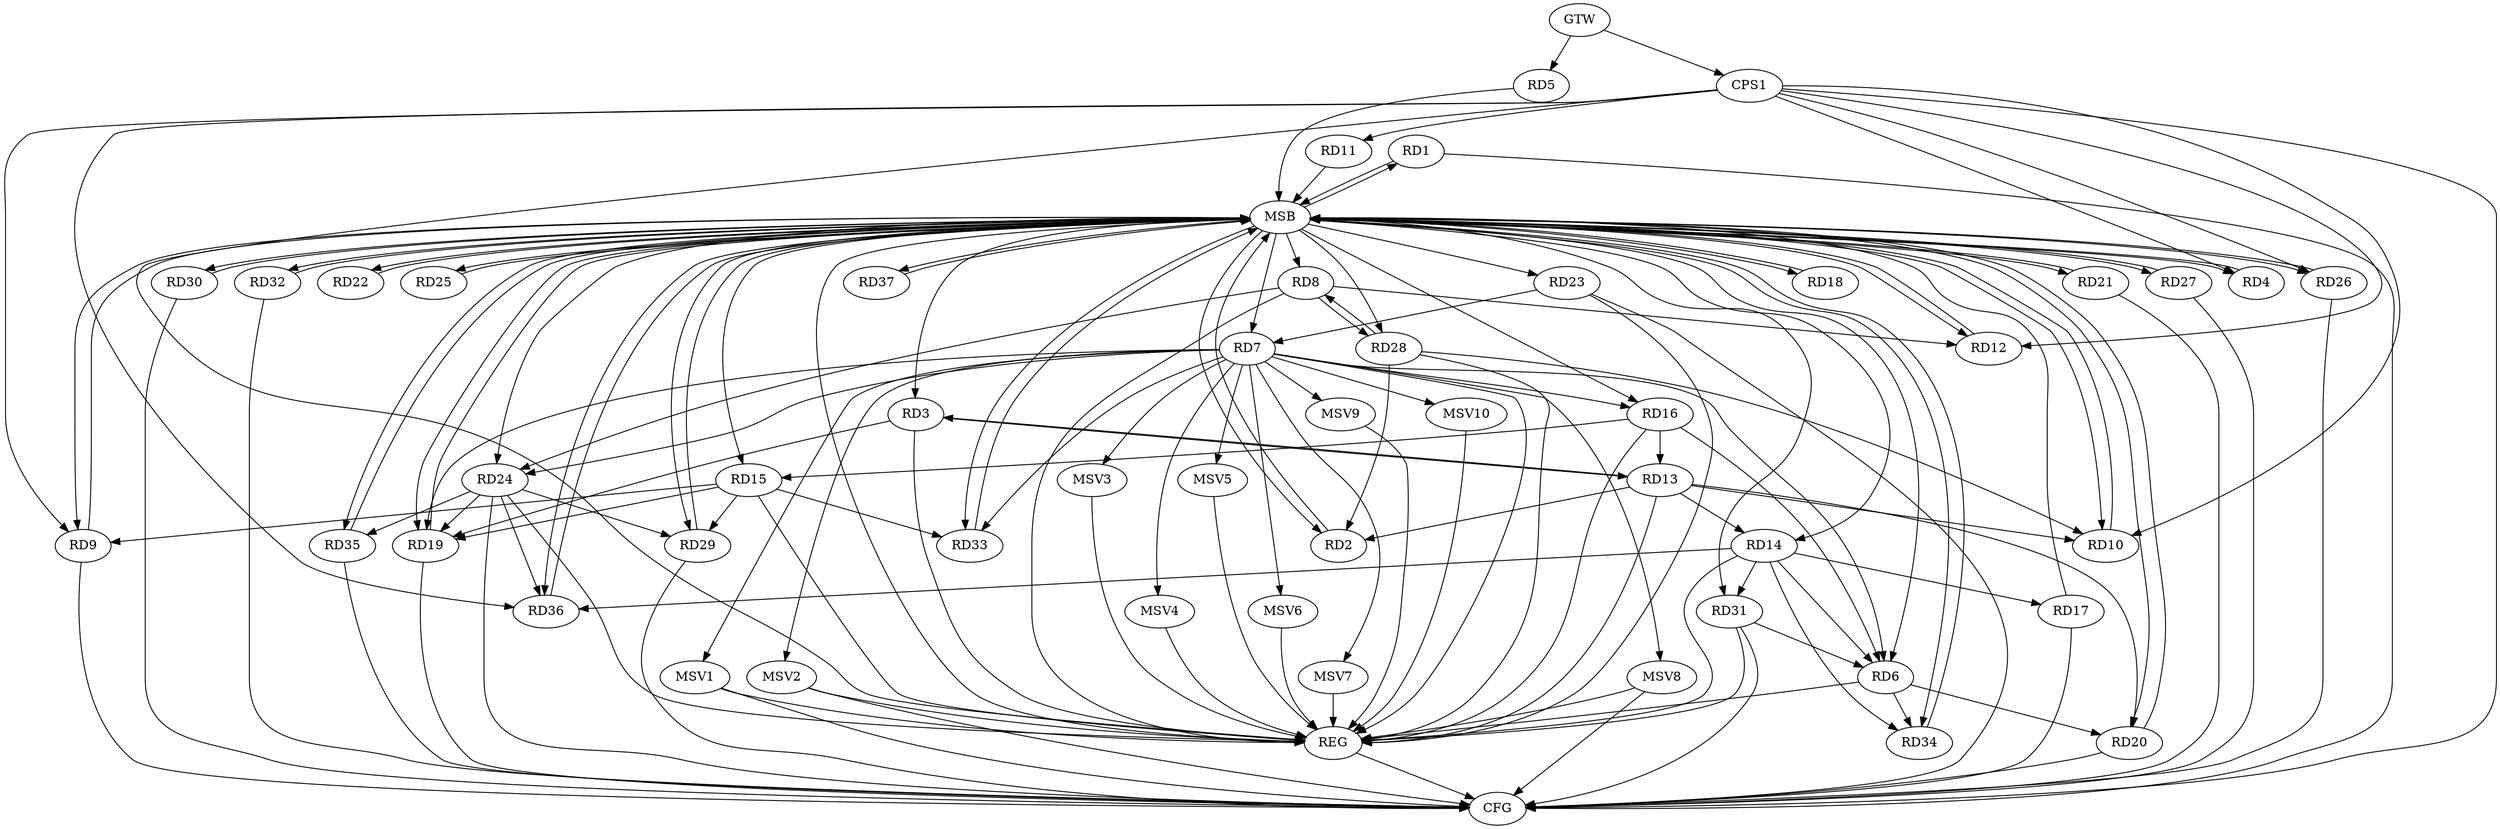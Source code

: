 strict digraph G {
  RD1 [ label="RD1" ];
  RD2 [ label="RD2" ];
  RD3 [ label="RD3" ];
  RD4 [ label="RD4" ];
  RD5 [ label="RD5" ];
  RD6 [ label="RD6" ];
  RD7 [ label="RD7" ];
  RD8 [ label="RD8" ];
  RD9 [ label="RD9" ];
  RD10 [ label="RD10" ];
  RD11 [ label="RD11" ];
  RD12 [ label="RD12" ];
  RD13 [ label="RD13" ];
  RD14 [ label="RD14" ];
  RD15 [ label="RD15" ];
  RD16 [ label="RD16" ];
  RD17 [ label="RD17" ];
  RD18 [ label="RD18" ];
  RD19 [ label="RD19" ];
  RD20 [ label="RD20" ];
  RD21 [ label="RD21" ];
  RD22 [ label="RD22" ];
  RD23 [ label="RD23" ];
  RD24 [ label="RD24" ];
  RD25 [ label="RD25" ];
  RD26 [ label="RD26" ];
  RD27 [ label="RD27" ];
  RD28 [ label="RD28" ];
  RD29 [ label="RD29" ];
  RD30 [ label="RD30" ];
  RD31 [ label="RD31" ];
  RD32 [ label="RD32" ];
  RD33 [ label="RD33" ];
  RD34 [ label="RD34" ];
  RD35 [ label="RD35" ];
  RD36 [ label="RD36" ];
  RD37 [ label="RD37" ];
  CPS1 [ label="CPS1" ];
  GTW [ label="GTW" ];
  REG [ label="REG" ];
  MSB [ label="MSB" ];
  CFG [ label="CFG" ];
  MSV1 [ label="MSV1" ];
  MSV2 [ label="MSV2" ];
  MSV3 [ label="MSV3" ];
  MSV4 [ label="MSV4" ];
  MSV5 [ label="MSV5" ];
  MSV6 [ label="MSV6" ];
  MSV7 [ label="MSV7" ];
  MSV8 [ label="MSV8" ];
  MSV9 [ label="MSV9" ];
  MSV10 [ label="MSV10" ];
  RD13 -> RD2;
  RD28 -> RD2;
  RD3 -> RD13;
  RD13 -> RD3;
  RD3 -> RD19;
  RD7 -> RD6;
  RD14 -> RD6;
  RD16 -> RD6;
  RD6 -> RD20;
  RD31 -> RD6;
  RD6 -> RD34;
  RD7 -> RD16;
  RD7 -> RD19;
  RD23 -> RD7;
  RD7 -> RD24;
  RD7 -> RD33;
  RD8 -> RD12;
  RD8 -> RD24;
  RD8 -> RD28;
  RD28 -> RD8;
  RD15 -> RD9;
  RD13 -> RD10;
  RD28 -> RD10;
  RD13 -> RD14;
  RD16 -> RD13;
  RD13 -> RD20;
  RD14 -> RD17;
  RD14 -> RD31;
  RD14 -> RD34;
  RD14 -> RD36;
  RD16 -> RD15;
  RD15 -> RD19;
  RD15 -> RD29;
  RD15 -> RD33;
  RD24 -> RD19;
  RD24 -> RD29;
  RD24 -> RD35;
  RD24 -> RD36;
  CPS1 -> RD36;
  CPS1 -> RD10;
  CPS1 -> RD12;
  CPS1 -> RD9;
  CPS1 -> RD4;
  CPS1 -> RD11;
  CPS1 -> RD26;
  GTW -> RD5;
  GTW -> CPS1;
  RD3 -> REG;
  RD6 -> REG;
  RD7 -> REG;
  RD8 -> REG;
  RD13 -> REG;
  RD14 -> REG;
  RD15 -> REG;
  RD16 -> REG;
  RD23 -> REG;
  RD24 -> REG;
  RD28 -> REG;
  RD31 -> REG;
  CPS1 -> REG;
  RD1 -> MSB;
  MSB -> RD4;
  MSB -> RD8;
  MSB -> RD12;
  MSB -> RD16;
  MSB -> RD18;
  MSB -> RD24;
  MSB -> RD33;
  MSB -> REG;
  RD2 -> MSB;
  MSB -> RD1;
  MSB -> RD9;
  MSB -> RD35;
  MSB -> RD36;
  RD4 -> MSB;
  MSB -> RD10;
  MSB -> RD25;
  MSB -> RD34;
  RD5 -> MSB;
  MSB -> RD3;
  MSB -> RD14;
  MSB -> RD28;
  RD9 -> MSB;
  MSB -> RD2;
  MSB -> RD19;
  MSB -> RD22;
  MSB -> RD26;
  MSB -> RD27;
  RD10 -> MSB;
  MSB -> RD29;
  RD11 -> MSB;
  RD12 -> MSB;
  MSB -> RD30;
  RD17 -> MSB;
  MSB -> RD6;
  MSB -> RD37;
  RD18 -> MSB;
  MSB -> RD20;
  MSB -> RD32;
  RD19 -> MSB;
  RD20 -> MSB;
  MSB -> RD23;
  RD21 -> MSB;
  MSB -> RD7;
  RD22 -> MSB;
  RD25 -> MSB;
  RD26 -> MSB;
  RD27 -> MSB;
  MSB -> RD15;
  MSB -> RD31;
  RD29 -> MSB;
  MSB -> RD21;
  RD30 -> MSB;
  RD32 -> MSB;
  RD33 -> MSB;
  RD34 -> MSB;
  RD35 -> MSB;
  RD36 -> MSB;
  RD37 -> MSB;
  RD27 -> CFG;
  RD23 -> CFG;
  RD20 -> CFG;
  RD19 -> CFG;
  RD26 -> CFG;
  RD17 -> CFG;
  RD30 -> CFG;
  CPS1 -> CFG;
  RD31 -> CFG;
  RD35 -> CFG;
  RD32 -> CFG;
  RD24 -> CFG;
  RD29 -> CFG;
  RD9 -> CFG;
  RD1 -> CFG;
  RD21 -> CFG;
  REG -> CFG;
  RD7 -> MSV1;
  RD7 -> MSV2;
  RD7 -> MSV3;
  MSV1 -> REG;
  MSV1 -> CFG;
  MSV2 -> REG;
  MSV2 -> CFG;
  MSV3 -> REG;
  RD7 -> MSV4;
  RD7 -> MSV5;
  MSV4 -> REG;
  MSV5 -> REG;
  RD7 -> MSV6;
  MSV6 -> REG;
  RD7 -> MSV7;
  RD7 -> MSV8;
  RD7 -> MSV9;
  RD7 -> MSV10;
  MSV7 -> REG;
  MSV8 -> REG;
  MSV8 -> CFG;
  MSV9 -> REG;
  MSV10 -> REG;
}

